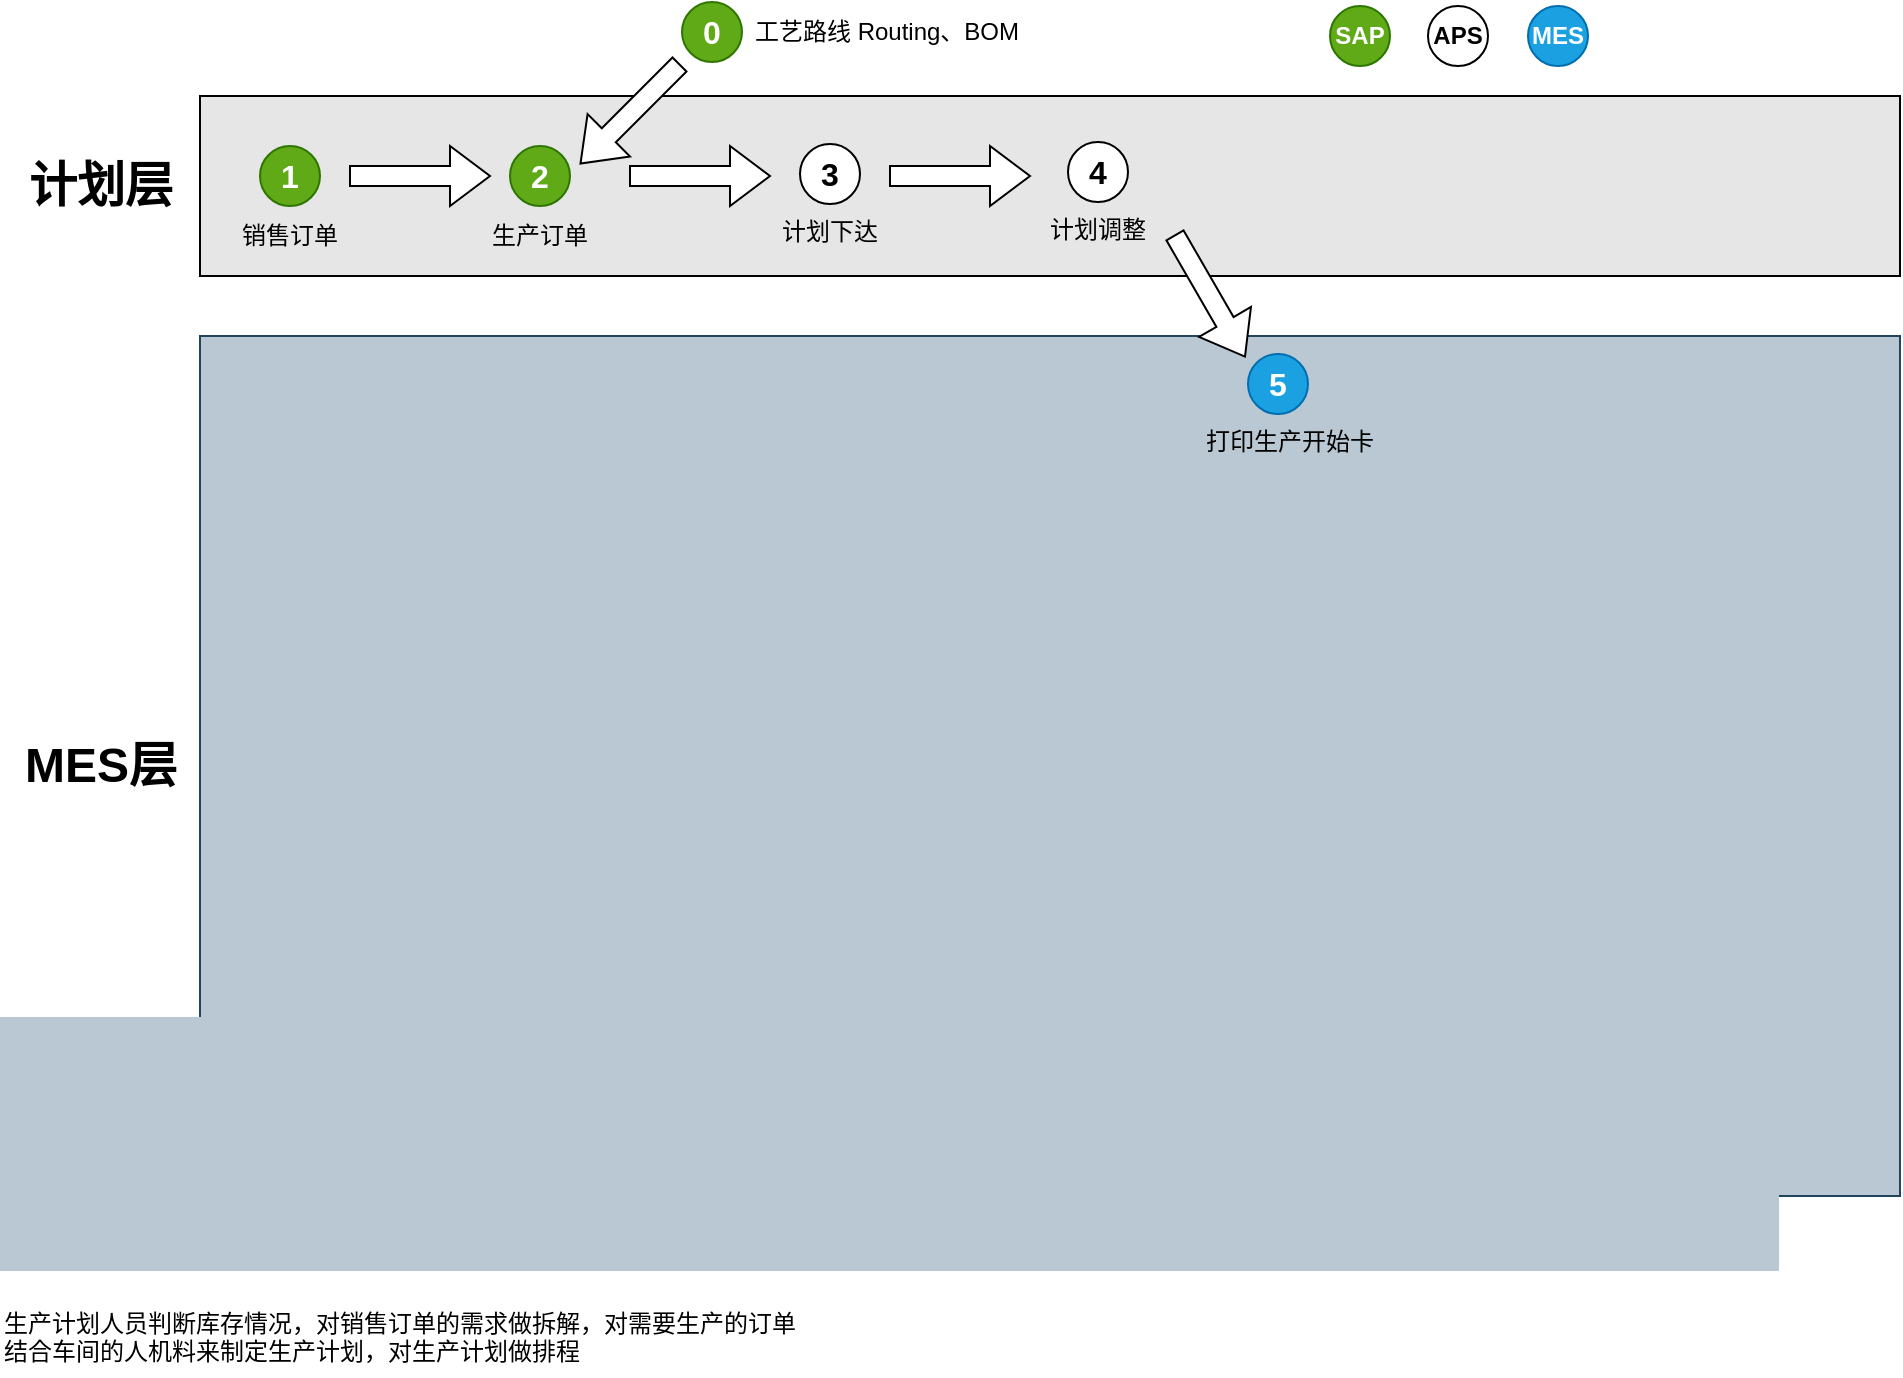 <mxfile version="26.0.11">
  <diagram name="Page-1" id="ucZ1X2E32KYZGAjHwvgK">
    <mxGraphModel dx="1379" dy="825" grid="1" gridSize="10" guides="1" tooltips="1" connect="1" arrows="1" fold="1" page="1" pageScale="1" pageWidth="1200" pageHeight="1920" math="0" shadow="0">
      <root>
        <mxCell id="0" />
        <mxCell id="1" parent="0" />
        <mxCell id="m7emvCVi8ajdkUQvUYZP-5" value="" style="rounded=0;whiteSpace=wrap;html=1;fillColor=#E6E6E6;" vertex="1" parent="1">
          <mxGeometry x="110" y="70" width="850" height="90" as="geometry" />
        </mxCell>
        <mxCell id="m7emvCVi8ajdkUQvUYZP-7" value="计划层" style="text;strokeColor=none;fillColor=none;html=1;fontSize=24;fontStyle=1;verticalAlign=middle;align=center;" vertex="1" parent="1">
          <mxGeometry x="10" y="95" width="100" height="40" as="geometry" />
        </mxCell>
        <mxCell id="m7emvCVi8ajdkUQvUYZP-14" value="" style="html=1;shadow=0;dashed=0;align=center;verticalAlign=middle;shape=mxgraph.arrows2.arrow;dy=0.67;dx=20;notch=0;" vertex="1" parent="1">
          <mxGeometry x="185" y="95" width="70" height="30" as="geometry" />
        </mxCell>
        <mxCell id="m7emvCVi8ajdkUQvUYZP-16" value="" style="group" vertex="1" connectable="0" parent="1">
          <mxGeometry x="125" y="95" width="60" height="60" as="geometry" />
        </mxCell>
        <mxCell id="m7emvCVi8ajdkUQvUYZP-9" value="1" style="ellipse;whiteSpace=wrap;html=1;aspect=fixed;rotation=0;strokeColor=#2D7600;gradientDirection=east;fillColor=#60a917;rounded=0;pointerEvents=0;fontFamily=Helvetica;fontSize=16;spacingTop=4;spacingBottom=4;spacingLeft=4;spacingRight=4;points=[];fontStyle=1;snapToPoint=0;fontColor=#ffffff;" vertex="1" parent="m7emvCVi8ajdkUQvUYZP-16">
          <mxGeometry x="15" width="30" height="30" as="geometry" />
        </mxCell>
        <mxCell id="m7emvCVi8ajdkUQvUYZP-15" value="销售订单" style="text;html=1;align=center;verticalAlign=middle;whiteSpace=wrap;rounded=0;" vertex="1" parent="m7emvCVi8ajdkUQvUYZP-16">
          <mxGeometry y="30" width="60" height="30" as="geometry" />
        </mxCell>
        <mxCell id="m7emvCVi8ajdkUQvUYZP-17" value="" style="group" vertex="1" connectable="0" parent="1">
          <mxGeometry x="250" y="95" width="60" height="60" as="geometry" />
        </mxCell>
        <mxCell id="m7emvCVi8ajdkUQvUYZP-18" value="2" style="ellipse;whiteSpace=wrap;html=1;aspect=fixed;rotation=0;strokeColor=#2D7600;gradientDirection=east;fillColor=#60a917;rounded=0;pointerEvents=0;fontFamily=Helvetica;fontSize=16;spacingTop=4;spacingBottom=4;spacingLeft=4;spacingRight=4;points=[];fontStyle=1;snapToPoint=0;fontColor=#ffffff;" vertex="1" parent="m7emvCVi8ajdkUQvUYZP-17">
          <mxGeometry x="15" width="30" height="30" as="geometry" />
        </mxCell>
        <mxCell id="m7emvCVi8ajdkUQvUYZP-19" value="生产订单" style="text;html=1;align=center;verticalAlign=middle;whiteSpace=wrap;rounded=0;" vertex="1" parent="m7emvCVi8ajdkUQvUYZP-17">
          <mxGeometry y="30" width="60" height="30" as="geometry" />
        </mxCell>
        <mxCell id="m7emvCVi8ajdkUQvUYZP-21" value="" style="group" vertex="1" connectable="0" parent="1">
          <mxGeometry x="336" y="23" width="190" height="60" as="geometry" />
        </mxCell>
        <mxCell id="m7emvCVi8ajdkUQvUYZP-22" value="0" style="ellipse;whiteSpace=wrap;html=1;aspect=fixed;rotation=0;strokeColor=#2D7600;gradientDirection=east;fillColor=#60a917;rounded=0;pointerEvents=0;fontFamily=Helvetica;fontSize=16;spacingTop=4;spacingBottom=4;spacingLeft=4;spacingRight=4;points=[];fontStyle=1;snapToPoint=0;fontColor=#ffffff;" vertex="1" parent="m7emvCVi8ajdkUQvUYZP-21">
          <mxGeometry x="15" width="30" height="30" as="geometry" />
        </mxCell>
        <mxCell id="m7emvCVi8ajdkUQvUYZP-23" value="工艺路线&amp;nbsp;Routing、BOM" style="text;html=1;align=center;verticalAlign=middle;whiteSpace=wrap;rounded=0;" vertex="1" parent="m7emvCVi8ajdkUQvUYZP-21">
          <mxGeometry x="45" width="145" height="30" as="geometry" />
        </mxCell>
        <mxCell id="m7emvCVi8ajdkUQvUYZP-24" value="" style="html=1;shadow=0;dashed=0;align=center;verticalAlign=middle;shape=mxgraph.arrows2.arrow;dy=0.67;dx=20;notch=0;rotation=-225;" vertex="1" parent="1">
          <mxGeometry x="290" y="64" width="70" height="30" as="geometry" />
        </mxCell>
        <mxCell id="m7emvCVi8ajdkUQvUYZP-25" value="" style="html=1;shadow=0;dashed=0;align=center;verticalAlign=middle;shape=mxgraph.arrows2.arrow;dy=0.67;dx=20;notch=0;" vertex="1" parent="1">
          <mxGeometry x="325" y="95" width="70" height="30" as="geometry" />
        </mxCell>
        <mxCell id="m7emvCVi8ajdkUQvUYZP-30" value="SAP" style="ellipse;whiteSpace=wrap;html=1;aspect=fixed;rotation=0;strokeColor=#2D7600;gradientDirection=east;fillColor=#60a917;rounded=0;pointerEvents=0;fontFamily=Helvetica;fontSize=12;spacingTop=4;spacingBottom=4;spacingLeft=4;spacingRight=4;points=[];fontStyle=1;snapToPoint=0;fontColor=#ffffff;" vertex="1" parent="1">
          <mxGeometry x="675" y="25" width="30" height="30" as="geometry" />
        </mxCell>
        <mxCell id="m7emvCVi8ajdkUQvUYZP-33" value="" style="html=1;shadow=0;dashed=0;align=center;verticalAlign=middle;shape=mxgraph.arrows2.arrow;dy=0.67;dx=20;notch=0;" vertex="1" parent="1">
          <mxGeometry x="455" y="95" width="70" height="30" as="geometry" />
        </mxCell>
        <mxCell id="m7emvCVi8ajdkUQvUYZP-36" value="" style="group" vertex="1" connectable="0" parent="1">
          <mxGeometry x="395" y="93" width="62" height="60" as="geometry" />
        </mxCell>
        <mxCell id="m7emvCVi8ajdkUQvUYZP-26" value="" style="group" vertex="1" connectable="0" parent="m7emvCVi8ajdkUQvUYZP-36">
          <mxGeometry width="62" height="60" as="geometry" />
        </mxCell>
        <mxCell id="m7emvCVi8ajdkUQvUYZP-28" value="计划下达" style="text;html=1;align=center;verticalAlign=middle;whiteSpace=wrap;rounded=0;" vertex="1" parent="m7emvCVi8ajdkUQvUYZP-26">
          <mxGeometry y="30" width="60" height="30" as="geometry" />
        </mxCell>
        <mxCell id="m7emvCVi8ajdkUQvUYZP-27" value="3" style="ellipse;whiteSpace=wrap;html=1;aspect=fixed;rotation=0;gradientDirection=east;rounded=0;pointerEvents=0;fontFamily=Helvetica;fontSize=16;spacingTop=4;spacingBottom=4;spacingLeft=4;spacingRight=4;points=[];fontStyle=1;snapToPoint=0;" vertex="1" parent="m7emvCVi8ajdkUQvUYZP-36">
          <mxGeometry x="15" y="1" width="30" height="30" as="geometry" />
        </mxCell>
        <mxCell id="m7emvCVi8ajdkUQvUYZP-37" value="" style="group" vertex="1" connectable="0" parent="1">
          <mxGeometry x="529" y="92" width="62" height="60" as="geometry" />
        </mxCell>
        <mxCell id="m7emvCVi8ajdkUQvUYZP-38" value="" style="group" vertex="1" connectable="0" parent="m7emvCVi8ajdkUQvUYZP-37">
          <mxGeometry width="62" height="60" as="geometry" />
        </mxCell>
        <mxCell id="m7emvCVi8ajdkUQvUYZP-39" value="计划调整" style="text;html=1;align=center;verticalAlign=middle;whiteSpace=wrap;rounded=0;" vertex="1" parent="m7emvCVi8ajdkUQvUYZP-38">
          <mxGeometry y="30" width="60" height="30" as="geometry" />
        </mxCell>
        <mxCell id="m7emvCVi8ajdkUQvUYZP-40" value="4" style="ellipse;whiteSpace=wrap;html=1;aspect=fixed;rotation=0;gradientDirection=east;rounded=0;pointerEvents=0;fontFamily=Helvetica;fontSize=16;spacingTop=4;spacingBottom=4;spacingLeft=4;spacingRight=4;points=[];fontStyle=1;snapToPoint=0;" vertex="1" parent="m7emvCVi8ajdkUQvUYZP-37">
          <mxGeometry x="15" y="1" width="30" height="30" as="geometry" />
        </mxCell>
        <mxCell id="m7emvCVi8ajdkUQvUYZP-41" value="APS" style="ellipse;whiteSpace=wrap;html=1;aspect=fixed;rotation=0;gradientDirection=east;rounded=0;pointerEvents=0;fontFamily=Helvetica;fontSize=12;spacingTop=4;spacingBottom=4;spacingLeft=4;spacingRight=4;points=[];fontStyle=1;snapToPoint=0;" vertex="1" parent="1">
          <mxGeometry x="724" y="25" width="30" height="30" as="geometry" />
        </mxCell>
        <mxCell id="m7emvCVi8ajdkUQvUYZP-42" value="" style="rounded=0;whiteSpace=wrap;html=1;fillColor=#bac8d3;strokeColor=#23445d;" vertex="1" parent="1">
          <mxGeometry x="110" y="190" width="850" height="430" as="geometry" />
        </mxCell>
        <mxCell id="m7emvCVi8ajdkUQvUYZP-43" value="MES层" style="text;strokeColor=none;fillColor=none;html=1;fontSize=24;fontStyle=1;verticalAlign=middle;align=center;" vertex="1" parent="1">
          <mxGeometry x="10" y="385" width="100" height="40" as="geometry" />
        </mxCell>
        <mxCell id="m7emvCVi8ajdkUQvUYZP-44" value="" style="group" vertex="1" connectable="0" parent="1">
          <mxGeometry x="619" y="198" width="90" height="60" as="geometry" />
        </mxCell>
        <mxCell id="m7emvCVi8ajdkUQvUYZP-45" value="" style="group" vertex="1" connectable="0" parent="m7emvCVi8ajdkUQvUYZP-44">
          <mxGeometry width="90" height="60" as="geometry" />
        </mxCell>
        <mxCell id="m7emvCVi8ajdkUQvUYZP-46" value="打印生产开始卡" style="text;html=1;align=center;verticalAlign=middle;whiteSpace=wrap;rounded=0;" vertex="1" parent="m7emvCVi8ajdkUQvUYZP-45">
          <mxGeometry x="-9" y="30" width="90" height="30" as="geometry" />
        </mxCell>
        <mxCell id="m7emvCVi8ajdkUQvUYZP-47" value="5" style="ellipse;whiteSpace=wrap;html=1;aspect=fixed;rotation=0;gradientDirection=east;rounded=0;pointerEvents=0;fontFamily=Helvetica;fontSize=16;spacingTop=4;spacingBottom=4;spacingLeft=4;spacingRight=4;points=[];fontStyle=1;snapToPoint=0;fillColor=#1ba1e2;fontColor=#ffffff;strokeColor=#006EAF;" vertex="1" parent="m7emvCVi8ajdkUQvUYZP-44">
          <mxGeometry x="15" y="1" width="30" height="30" as="geometry" />
        </mxCell>
        <mxCell id="m7emvCVi8ajdkUQvUYZP-48" value="MES" style="ellipse;whiteSpace=wrap;html=1;aspect=fixed;rotation=0;gradientDirection=east;rounded=0;pointerEvents=0;fontFamily=Helvetica;fontSize=12;spacingTop=4;spacingBottom=4;spacingLeft=4;spacingRight=4;points=[];fontStyle=1;snapToPoint=0;fillColor=#1ba1e2;fontColor=#ffffff;strokeColor=#006EAF;" vertex="1" parent="1">
          <mxGeometry x="774" y="25" width="30" height="30" as="geometry" />
        </mxCell>
        <mxCell id="m7emvCVi8ajdkUQvUYZP-49" value="" style="html=1;shadow=0;dashed=0;align=center;verticalAlign=middle;shape=mxgraph.arrows2.arrow;dy=0.67;dx=20;notch=0;rotation=60;" vertex="1" parent="1">
          <mxGeometry x="580" y="155" width="70" height="30" as="geometry" />
        </mxCell>
        <mxCell id="m7emvCVi8ajdkUQvUYZP-53" value="生产计划人员判断库存情况，对销售订单的需求做拆解，对需要生产的订单&#xa;结合车间的人机料来制定生产计划，对生产计划做排程" style="text;whiteSpace=wrap;" vertex="1" parent="1">
          <mxGeometry x="10" y="670" width="430" height="40" as="geometry" />
        </mxCell>
      </root>
    </mxGraphModel>
  </diagram>
</mxfile>
